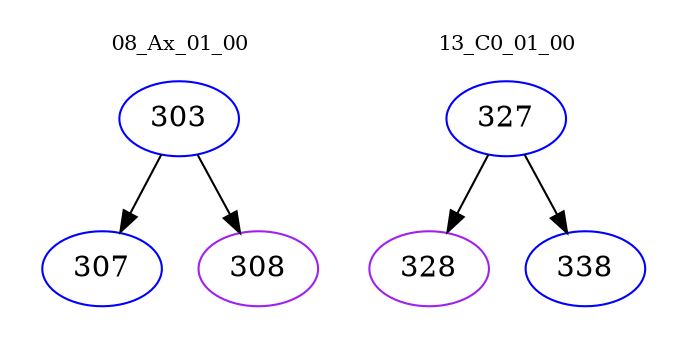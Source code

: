 digraph{
subgraph cluster_0 {
color = white
label = "08_Ax_01_00";
fontsize=10;
T0_303 [label="303", color="blue"]
T0_303 -> T0_307 [color="black"]
T0_307 [label="307", color="blue"]
T0_303 -> T0_308 [color="black"]
T0_308 [label="308", color="purple"]
}
subgraph cluster_1 {
color = white
label = "13_C0_01_00";
fontsize=10;
T1_327 [label="327", color="blue"]
T1_327 -> T1_328 [color="black"]
T1_328 [label="328", color="purple"]
T1_327 -> T1_338 [color="black"]
T1_338 [label="338", color="blue"]
}
}
